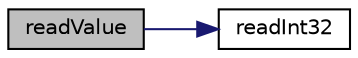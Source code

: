 digraph "readValue"
{
 // LATEX_PDF_SIZE
  edge [fontname="Helvetica",fontsize="10",labelfontname="Helvetica",labelfontsize="10"];
  node [fontname="Helvetica",fontsize="10",shape=record];
  rankdir="LR";
  Node1 [label="readValue",height=0.2,width=0.4,color="black", fillcolor="grey75", style="filled", fontcolor="black",tooltip=" "];
  Node1 -> Node2 [color="midnightblue",fontsize="10",style="solid",fontname="Helvetica"];
  Node2 [label="readInt32",height=0.2,width=0.4,color="black", fillcolor="white", style="filled",URL="$namespacepFlow.html#ae2271da7154e227782193de61ffc2b9e",tooltip="Convert word to int32."];
}
